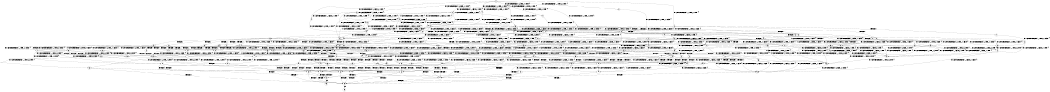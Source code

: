 digraph BCG {
size = "7, 10.5";
center = TRUE;
node [shape = circle];
0 [peripheries = 2];
0 -> 1 [label = "EX !0 !ATOMIC_EXCH_BRANCH (1, +0, TRUE, +0, 1, TRUE) !{}"];
0 -> 2 [label = "EX !2 !ATOMIC_EXCH_BRANCH (1, +0, FALSE, +0, 1, TRUE) !{}"];
0 -> 3 [label = "EX !1 !ATOMIC_EXCH_BRANCH (1, +1, TRUE, +0, 2, TRUE) !{}"];
0 -> 4 [label = "EX !0 !ATOMIC_EXCH_BRANCH (1, +0, TRUE, +0, 1, TRUE) !{}"];
0 -> 5 [label = "EX !2 !ATOMIC_EXCH_BRANCH (1, +0, FALSE, +0, 1, TRUE) !{}"];
0 -> 6 [label = "EX !1 !ATOMIC_EXCH_BRANCH (1, +1, TRUE, +0, 2, TRUE) !{}"];
1 -> 7 [label = "EX !2 !ATOMIC_EXCH_BRANCH (1, +0, FALSE, +0, 1, TRUE) !{}"];
2 -> 8 [label = "EX !0 !ATOMIC_EXCH_BRANCH (1, +0, TRUE, +0, 1, TRUE) !{}"];
3 -> 9 [label = "EX !0 !ATOMIC_EXCH_BRANCH (1, +0, TRUE, +0, 1, FALSE) !{}"];
4 -> 1 [label = "EX !0 !ATOMIC_EXCH_BRANCH (1, +0, TRUE, +0, 1, TRUE) !{}"];
4 -> 7 [label = "EX !2 !ATOMIC_EXCH_BRANCH (1, +0, FALSE, +0, 1, TRUE) !{}"];
4 -> 10 [label = "EX !1 !ATOMIC_EXCH_BRANCH (1, +1, TRUE, +0, 2, TRUE) !{}"];
4 -> 4 [label = "EX !0 !ATOMIC_EXCH_BRANCH (1, +0, TRUE, +0, 1, TRUE) !{}"];
4 -> 11 [label = "EX !2 !ATOMIC_EXCH_BRANCH (1, +0, FALSE, +0, 1, TRUE) !{}"];
4 -> 12 [label = "EX !1 !ATOMIC_EXCH_BRANCH (1, +1, TRUE, +0, 2, TRUE) !{}"];
5 -> 2 [label = "EX !2 !ATOMIC_EXCH_BRANCH (1, +0, FALSE, +0, 1, TRUE) !{}"];
5 -> 8 [label = "EX !0 !ATOMIC_EXCH_BRANCH (1, +0, TRUE, +0, 1, TRUE) !{}"];
5 -> 13 [label = "EX !1 !ATOMIC_EXCH_BRANCH (1, +1, TRUE, +0, 2, TRUE) !{}"];
5 -> 5 [label = "EX !2 !ATOMIC_EXCH_BRANCH (1, +0, FALSE, +0, 1, TRUE) !{}"];
5 -> 14 [label = "EX !0 !ATOMIC_EXCH_BRANCH (1, +0, TRUE, +0, 1, TRUE) !{}"];
5 -> 15 [label = "EX !1 !ATOMIC_EXCH_BRANCH (1, +1, TRUE, +0, 2, TRUE) !{}"];
6 -> 9 [label = "EX !0 !ATOMIC_EXCH_BRANCH (1, +0, TRUE, +0, 1, FALSE) !{}"];
6 -> 16 [label = "EX !2 !ATOMIC_EXCH_BRANCH (1, +0, FALSE, +0, 1, FALSE) !{}"];
6 -> 17 [label = "TERMINATE !1"];
6 -> 18 [label = "EX !0 !ATOMIC_EXCH_BRANCH (1, +0, TRUE, +0, 1, FALSE) !{}"];
6 -> 19 [label = "EX !2 !ATOMIC_EXCH_BRANCH (1, +0, FALSE, +0, 1, FALSE) !{}"];
6 -> 20 [label = "TERMINATE !1"];
7 -> 8 [label = "EX !0 !ATOMIC_EXCH_BRANCH (1, +0, TRUE, +0, 1, TRUE) !{}"];
8 -> 21 [label = "EX !1 !ATOMIC_EXCH_BRANCH (1, +1, TRUE, +0, 2, TRUE) !{}"];
9 -> 22 [label = "EX !0 !ATOMIC_EXCH_BRANCH (1, +1, TRUE, +0, 3, TRUE) !{}"];
10 -> 9 [label = "EX !0 !ATOMIC_EXCH_BRANCH (1, +0, TRUE, +0, 1, FALSE) !{}"];
11 -> 8 [label = "EX !0 !ATOMIC_EXCH_BRANCH (1, +0, TRUE, +0, 1, TRUE) !{}"];
11 -> 7 [label = "EX !2 !ATOMIC_EXCH_BRANCH (1, +0, FALSE, +0, 1, TRUE) !{}"];
11 -> 21 [label = "EX !1 !ATOMIC_EXCH_BRANCH (1, +1, TRUE, +0, 2, TRUE) !{}"];
11 -> 14 [label = "EX !0 !ATOMIC_EXCH_BRANCH (1, +0, TRUE, +0, 1, TRUE) !{}"];
11 -> 11 [label = "EX !2 !ATOMIC_EXCH_BRANCH (1, +0, FALSE, +0, 1, TRUE) !{}"];
11 -> 23 [label = "EX !1 !ATOMIC_EXCH_BRANCH (1, +1, TRUE, +0, 2, TRUE) !{}"];
12 -> 9 [label = "EX !0 !ATOMIC_EXCH_BRANCH (1, +0, TRUE, +0, 1, FALSE) !{}"];
12 -> 24 [label = "EX !2 !ATOMIC_EXCH_BRANCH (1, +0, FALSE, +0, 1, FALSE) !{}"];
12 -> 25 [label = "TERMINATE !1"];
12 -> 18 [label = "EX !0 !ATOMIC_EXCH_BRANCH (1, +0, TRUE, +0, 1, FALSE) !{}"];
12 -> 26 [label = "EX !2 !ATOMIC_EXCH_BRANCH (1, +0, FALSE, +0, 1, FALSE) !{}"];
12 -> 27 [label = "TERMINATE !1"];
13 -> 16 [label = "EX !2 !ATOMIC_EXCH_BRANCH (1, +0, FALSE, +0, 1, FALSE) !{}"];
14 -> 8 [label = "EX !0 !ATOMIC_EXCH_BRANCH (1, +0, TRUE, +0, 1, TRUE) !{}"];
14 -> 7 [label = "EX !2 !ATOMIC_EXCH_BRANCH (1, +0, FALSE, +0, 1, TRUE) !{}"];
14 -> 21 [label = "EX !1 !ATOMIC_EXCH_BRANCH (1, +1, TRUE, +0, 2, TRUE) !{}"];
14 -> 14 [label = "EX !0 !ATOMIC_EXCH_BRANCH (1, +0, TRUE, +0, 1, TRUE) !{}"];
14 -> 11 [label = "EX !2 !ATOMIC_EXCH_BRANCH (1, +0, FALSE, +0, 1, TRUE) !{}"];
14 -> 23 [label = "EX !1 !ATOMIC_EXCH_BRANCH (1, +1, TRUE, +0, 2, TRUE) !{}"];
15 -> 16 [label = "EX !2 !ATOMIC_EXCH_BRANCH (1, +0, FALSE, +0, 1, FALSE) !{}"];
15 -> 28 [label = "EX !0 !ATOMIC_EXCH_BRANCH (1, +0, TRUE, +0, 1, FALSE) !{}"];
15 -> 29 [label = "TERMINATE !1"];
15 -> 19 [label = "EX !2 !ATOMIC_EXCH_BRANCH (1, +0, FALSE, +0, 1, FALSE) !{}"];
15 -> 30 [label = "EX !0 !ATOMIC_EXCH_BRANCH (1, +0, TRUE, +0, 1, FALSE) !{}"];
15 -> 31 [label = "TERMINATE !1"];
16 -> 32 [label = "EX !0 !ATOMIC_EXCH_BRANCH (1, +0, TRUE, +0, 1, FALSE) !{}"];
17 -> 33 [label = "EX !0 !ATOMIC_EXCH_BRANCH (1, +0, TRUE, +0, 1, FALSE) !{}"];
18 -> 22 [label = "EX !0 !ATOMIC_EXCH_BRANCH (1, +1, TRUE, +0, 3, TRUE) !{}"];
18 -> 34 [label = "EX !2 !ATOMIC_EXCH_BRANCH (1, +0, FALSE, +0, 1, TRUE) !{}"];
18 -> 35 [label = "TERMINATE !1"];
18 -> 36 [label = "EX !0 !ATOMIC_EXCH_BRANCH (1, +1, TRUE, +0, 3, TRUE) !{}"];
18 -> 37 [label = "EX !2 !ATOMIC_EXCH_BRANCH (1, +0, FALSE, +0, 1, TRUE) !{}"];
18 -> 38 [label = "TERMINATE !1"];
19 -> 32 [label = "EX !0 !ATOMIC_EXCH_BRANCH (1, +0, TRUE, +0, 1, FALSE) !{}"];
19 -> 39 [label = "TERMINATE !2"];
19 -> 40 [label = "TERMINATE !1"];
19 -> 41 [label = "EX !0 !ATOMIC_EXCH_BRANCH (1, +0, TRUE, +0, 1, FALSE) !{}"];
19 -> 42 [label = "TERMINATE !2"];
19 -> 43 [label = "TERMINATE !1"];
20 -> 33 [label = "EX !0 !ATOMIC_EXCH_BRANCH (1, +0, TRUE, +0, 1, FALSE) !{}"];
20 -> 44 [label = "EX !2 !ATOMIC_EXCH_BRANCH (1, +0, FALSE, +0, 1, FALSE) !{}"];
20 -> 45 [label = "EX !0 !ATOMIC_EXCH_BRANCH (1, +0, TRUE, +0, 1, FALSE) !{}"];
20 -> 46 [label = "EX !2 !ATOMIC_EXCH_BRANCH (1, +0, FALSE, +0, 1, FALSE) !{}"];
21 -> 28 [label = "EX !0 !ATOMIC_EXCH_BRANCH (1, +0, TRUE, +0, 1, FALSE) !{}"];
22 -> 47 [label = "EX !2 !ATOMIC_EXCH_BRANCH (1, +0, FALSE, +0, 1, FALSE) !{}"];
23 -> 28 [label = "EX !0 !ATOMIC_EXCH_BRANCH (1, +0, TRUE, +0, 1, FALSE) !{}"];
23 -> 24 [label = "EX !2 !ATOMIC_EXCH_BRANCH (1, +0, FALSE, +0, 1, FALSE) !{}"];
23 -> 48 [label = "TERMINATE !1"];
23 -> 30 [label = "EX !0 !ATOMIC_EXCH_BRANCH (1, +0, TRUE, +0, 1, FALSE) !{}"];
23 -> 26 [label = "EX !2 !ATOMIC_EXCH_BRANCH (1, +0, FALSE, +0, 1, FALSE) !{}"];
23 -> 49 [label = "TERMINATE !1"];
24 -> 32 [label = "EX !0 !ATOMIC_EXCH_BRANCH (1, +0, TRUE, +0, 1, FALSE) !{}"];
25 -> 50 [label = "EX !2 !ATOMIC_EXCH_BRANCH (1, +0, FALSE, +0, 1, FALSE) !{}"];
26 -> 32 [label = "EX !0 !ATOMIC_EXCH_BRANCH (1, +0, TRUE, +0, 1, FALSE) !{}"];
26 -> 51 [label = "TERMINATE !2"];
26 -> 52 [label = "TERMINATE !1"];
26 -> 41 [label = "EX !0 !ATOMIC_EXCH_BRANCH (1, +0, TRUE, +0, 1, FALSE) !{}"];
26 -> 53 [label = "TERMINATE !2"];
26 -> 54 [label = "TERMINATE !1"];
27 -> 50 [label = "EX !2 !ATOMIC_EXCH_BRANCH (1, +0, FALSE, +0, 1, FALSE) !{}"];
27 -> 33 [label = "EX !0 !ATOMIC_EXCH_BRANCH (1, +0, TRUE, +0, 1, FALSE) !{}"];
27 -> 55 [label = "EX !2 !ATOMIC_EXCH_BRANCH (1, +0, FALSE, +0, 1, FALSE) !{}"];
27 -> 45 [label = "EX !0 !ATOMIC_EXCH_BRANCH (1, +0, TRUE, +0, 1, FALSE) !{}"];
28 -> 56 [label = "EX !0 !ATOMIC_EXCH_BRANCH (1, +1, TRUE, +0, 3, TRUE) !{}"];
29 -> 57 [label = "EX !0 !ATOMIC_EXCH_BRANCH (1, +0, TRUE, +0, 1, FALSE) !{}"];
30 -> 56 [label = "EX !0 !ATOMIC_EXCH_BRANCH (1, +1, TRUE, +0, 3, TRUE) !{}"];
30 -> 34 [label = "EX !2 !ATOMIC_EXCH_BRANCH (1, +0, FALSE, +0, 1, TRUE) !{}"];
30 -> 58 [label = "TERMINATE !1"];
30 -> 59 [label = "EX !0 !ATOMIC_EXCH_BRANCH (1, +1, TRUE, +0, 3, TRUE) !{}"];
30 -> 37 [label = "EX !2 !ATOMIC_EXCH_BRANCH (1, +0, FALSE, +0, 1, TRUE) !{}"];
30 -> 60 [label = "TERMINATE !1"];
31 -> 57 [label = "EX !0 !ATOMIC_EXCH_BRANCH (1, +0, TRUE, +0, 1, FALSE) !{}"];
31 -> 44 [label = "EX !2 !ATOMIC_EXCH_BRANCH (1, +0, FALSE, +0, 1, FALSE) !{}"];
31 -> 61 [label = "EX !0 !ATOMIC_EXCH_BRANCH (1, +0, TRUE, +0, 1, FALSE) !{}"];
31 -> 46 [label = "EX !2 !ATOMIC_EXCH_BRANCH (1, +0, FALSE, +0, 1, FALSE) !{}"];
32 -> 62 [label = "EX !0 !ATOMIC_EXCH_BRANCH (1, +1, TRUE, +0, 3, TRUE) !{}"];
33 -> 63 [label = "EX !0 !ATOMIC_EXCH_BRANCH (1, +1, TRUE, +0, 3, TRUE) !{}"];
34 -> 56 [label = "EX !0 !ATOMIC_EXCH_BRANCH (1, +1, TRUE, +0, 3, TRUE) !{}"];
35 -> 64 [label = "EX !2 !ATOMIC_EXCH_BRANCH (1, +0, FALSE, +0, 1, TRUE) !{}"];
36 -> 47 [label = "EX !2 !ATOMIC_EXCH_BRANCH (1, +0, FALSE, +0, 1, FALSE) !{}"];
36 -> 65 [label = "TERMINATE !0"];
36 -> 66 [label = "TERMINATE !1"];
36 -> 67 [label = "EX !2 !ATOMIC_EXCH_BRANCH (1, +0, FALSE, +0, 1, FALSE) !{}"];
36 -> 68 [label = "TERMINATE !0"];
36 -> 69 [label = "TERMINATE !1"];
37 -> 56 [label = "EX !0 !ATOMIC_EXCH_BRANCH (1, +1, TRUE, +0, 3, TRUE) !{}"];
37 -> 34 [label = "EX !2 !ATOMIC_EXCH_BRANCH (1, +0, FALSE, +0, 1, TRUE) !{}"];
37 -> 58 [label = "TERMINATE !1"];
37 -> 59 [label = "EX !0 !ATOMIC_EXCH_BRANCH (1, +1, TRUE, +0, 3, TRUE) !{}"];
37 -> 37 [label = "EX !2 !ATOMIC_EXCH_BRANCH (1, +0, FALSE, +0, 1, TRUE) !{}"];
37 -> 60 [label = "TERMINATE !1"];
38 -> 64 [label = "EX !2 !ATOMIC_EXCH_BRANCH (1, +0, FALSE, +0, 1, TRUE) !{}"];
38 -> 63 [label = "EX !0 !ATOMIC_EXCH_BRANCH (1, +1, TRUE, +0, 3, TRUE) !{}"];
38 -> 70 [label = "EX !2 !ATOMIC_EXCH_BRANCH (1, +0, FALSE, +0, 1, TRUE) !{}"];
38 -> 71 [label = "EX !0 !ATOMIC_EXCH_BRANCH (1, +1, TRUE, +0, 3, TRUE) !{}"];
39 -> 72 [label = "EX !0 !ATOMIC_EXCH_BRANCH (1, +0, TRUE, +0, 1, FALSE) !{}"];
40 -> 73 [label = "EX !0 !ATOMIC_EXCH_BRANCH (1, +0, TRUE, +0, 1, FALSE) !{}"];
41 -> 62 [label = "EX !0 !ATOMIC_EXCH_BRANCH (1, +1, TRUE, +0, 3, TRUE) !{}"];
41 -> 74 [label = "TERMINATE !2"];
41 -> 75 [label = "TERMINATE !1"];
41 -> 76 [label = "EX !0 !ATOMIC_EXCH_BRANCH (1, +1, TRUE, +0, 3, TRUE) !{}"];
41 -> 77 [label = "TERMINATE !2"];
41 -> 78 [label = "TERMINATE !1"];
42 -> 72 [label = "EX !0 !ATOMIC_EXCH_BRANCH (1, +0, TRUE, +0, 1, FALSE) !{}"];
42 -> 79 [label = "TERMINATE !1"];
42 -> 80 [label = "EX !0 !ATOMIC_EXCH_BRANCH (1, +0, TRUE, +0, 1, FALSE) !{}"];
42 -> 81 [label = "TERMINATE !1"];
43 -> 73 [label = "EX !0 !ATOMIC_EXCH_BRANCH (1, +0, TRUE, +0, 1, FALSE) !{}"];
43 -> 79 [label = "TERMINATE !2"];
43 -> 82 [label = "EX !0 !ATOMIC_EXCH_BRANCH (1, +0, TRUE, +0, 1, FALSE) !{}"];
43 -> 81 [label = "TERMINATE !2"];
44 -> 73 [label = "EX !0 !ATOMIC_EXCH_BRANCH (1, +0, TRUE, +0, 1, FALSE) !{}"];
45 -> 63 [label = "EX !0 !ATOMIC_EXCH_BRANCH (1, +1, TRUE, +0, 3, TRUE) !{}"];
45 -> 64 [label = "EX !2 !ATOMIC_EXCH_BRANCH (1, +0, FALSE, +0, 1, TRUE) !{}"];
45 -> 71 [label = "EX !0 !ATOMIC_EXCH_BRANCH (1, +1, TRUE, +0, 3, TRUE) !{}"];
45 -> 70 [label = "EX !2 !ATOMIC_EXCH_BRANCH (1, +0, FALSE, +0, 1, TRUE) !{}"];
46 -> 73 [label = "EX !0 !ATOMIC_EXCH_BRANCH (1, +0, TRUE, +0, 1, FALSE) !{}"];
46 -> 79 [label = "TERMINATE !2"];
46 -> 82 [label = "EX !0 !ATOMIC_EXCH_BRANCH (1, +0, TRUE, +0, 1, FALSE) !{}"];
46 -> 81 [label = "TERMINATE !2"];
47 -> 83 [label = "TERMINATE !0"];
48 -> 57 [label = "EX !0 !ATOMIC_EXCH_BRANCH (1, +0, TRUE, +0, 1, FALSE) !{}"];
49 -> 57 [label = "EX !0 !ATOMIC_EXCH_BRANCH (1, +0, TRUE, +0, 1, FALSE) !{}"];
49 -> 50 [label = "EX !2 !ATOMIC_EXCH_BRANCH (1, +0, FALSE, +0, 1, FALSE) !{}"];
49 -> 61 [label = "EX !0 !ATOMIC_EXCH_BRANCH (1, +0, TRUE, +0, 1, FALSE) !{}"];
49 -> 55 [label = "EX !2 !ATOMIC_EXCH_BRANCH (1, +0, FALSE, +0, 1, FALSE) !{}"];
50 -> 73 [label = "EX !0 !ATOMIC_EXCH_BRANCH (1, +0, TRUE, +0, 1, FALSE) !{}"];
51 -> 84 [label = "TERMINATE !1"];
52 -> 84 [label = "TERMINATE !2"];
53 -> 84 [label = "TERMINATE !1"];
53 -> 72 [label = "EX !0 !ATOMIC_EXCH_BRANCH (1, +0, TRUE, +0, 1, FALSE) !{}"];
53 -> 85 [label = "TERMINATE !1"];
53 -> 80 [label = "EX !0 !ATOMIC_EXCH_BRANCH (1, +0, TRUE, +0, 1, FALSE) !{}"];
54 -> 84 [label = "TERMINATE !2"];
54 -> 73 [label = "EX !0 !ATOMIC_EXCH_BRANCH (1, +0, TRUE, +0, 1, FALSE) !{}"];
54 -> 85 [label = "TERMINATE !2"];
54 -> 82 [label = "EX !0 !ATOMIC_EXCH_BRANCH (1, +0, TRUE, +0, 1, FALSE) !{}"];
55 -> 73 [label = "EX !0 !ATOMIC_EXCH_BRANCH (1, +0, TRUE, +0, 1, FALSE) !{}"];
55 -> 84 [label = "TERMINATE !2"];
55 -> 82 [label = "EX !0 !ATOMIC_EXCH_BRANCH (1, +0, TRUE, +0, 1, FALSE) !{}"];
55 -> 85 [label = "TERMINATE !2"];
56 -> 47 [label = "EX !2 !ATOMIC_EXCH_BRANCH (1, +0, FALSE, +0, 1, FALSE) !{}"];
57 -> 86 [label = "EX !0 !ATOMIC_EXCH_BRANCH (1, +1, TRUE, +0, 3, TRUE) !{}"];
58 -> 86 [label = "EX !0 !ATOMIC_EXCH_BRANCH (1, +1, TRUE, +0, 3, TRUE) !{}"];
59 -> 47 [label = "EX !2 !ATOMIC_EXCH_BRANCH (1, +0, FALSE, +0, 1, FALSE) !{}"];
59 -> 87 [label = "TERMINATE !0"];
59 -> 88 [label = "TERMINATE !1"];
59 -> 67 [label = "EX !2 !ATOMIC_EXCH_BRANCH (1, +0, FALSE, +0, 1, FALSE) !{}"];
59 -> 89 [label = "TERMINATE !0"];
59 -> 90 [label = "TERMINATE !1"];
60 -> 86 [label = "EX !0 !ATOMIC_EXCH_BRANCH (1, +1, TRUE, +0, 3, TRUE) !{}"];
60 -> 64 [label = "EX !2 !ATOMIC_EXCH_BRANCH (1, +0, FALSE, +0, 1, TRUE) !{}"];
60 -> 91 [label = "EX !0 !ATOMIC_EXCH_BRANCH (1, +1, TRUE, +0, 3, TRUE) !{}"];
60 -> 70 [label = "EX !2 !ATOMIC_EXCH_BRANCH (1, +0, FALSE, +0, 1, TRUE) !{}"];
61 -> 86 [label = "EX !0 !ATOMIC_EXCH_BRANCH (1, +1, TRUE, +0, 3, TRUE) !{}"];
61 -> 64 [label = "EX !2 !ATOMIC_EXCH_BRANCH (1, +0, FALSE, +0, 1, TRUE) !{}"];
61 -> 91 [label = "EX !0 !ATOMIC_EXCH_BRANCH (1, +1, TRUE, +0, 3, TRUE) !{}"];
61 -> 70 [label = "EX !2 !ATOMIC_EXCH_BRANCH (1, +0, FALSE, +0, 1, TRUE) !{}"];
62 -> 83 [label = "TERMINATE !0"];
63 -> 92 [label = "EX !2 !ATOMIC_EXCH_BRANCH (1, +0, FALSE, +0, 1, FALSE) !{}"];
64 -> 86 [label = "EX !0 !ATOMIC_EXCH_BRANCH (1, +1, TRUE, +0, 3, TRUE) !{}"];
65 -> 93 [label = "EX !2 !ATOMIC_EXCH_BRANCH (1, +0, FALSE, +0, 1, FALSE) !{}"];
66 -> 92 [label = "EX !2 !ATOMIC_EXCH_BRANCH (1, +0, FALSE, +0, 1, FALSE) !{}"];
67 -> 83 [label = "TERMINATE !0"];
67 -> 94 [label = "TERMINATE !2"];
67 -> 95 [label = "TERMINATE !1"];
67 -> 96 [label = "TERMINATE !0"];
67 -> 97 [label = "TERMINATE !2"];
67 -> 98 [label = "TERMINATE !1"];
68 -> 93 [label = "EX !2 !ATOMIC_EXCH_BRANCH (1, +0, FALSE, +0, 1, FALSE) !{}"];
68 -> 99 [label = "TERMINATE !1"];
68 -> 100 [label = "EX !2 !ATOMIC_EXCH_BRANCH (1, +0, FALSE, +0, 1, FALSE) !{}"];
68 -> 101 [label = "TERMINATE !1"];
69 -> 92 [label = "EX !2 !ATOMIC_EXCH_BRANCH (1, +0, FALSE, +0, 1, FALSE) !{}"];
69 -> 99 [label = "TERMINATE !0"];
69 -> 102 [label = "EX !2 !ATOMIC_EXCH_BRANCH (1, +0, FALSE, +0, 1, FALSE) !{}"];
69 -> 101 [label = "TERMINATE !0"];
70 -> 86 [label = "EX !0 !ATOMIC_EXCH_BRANCH (1, +1, TRUE, +0, 3, TRUE) !{}"];
70 -> 64 [label = "EX !2 !ATOMIC_EXCH_BRANCH (1, +0, FALSE, +0, 1, TRUE) !{}"];
70 -> 91 [label = "EX !0 !ATOMIC_EXCH_BRANCH (1, +1, TRUE, +0, 3, TRUE) !{}"];
70 -> 70 [label = "EX !2 !ATOMIC_EXCH_BRANCH (1, +0, FALSE, +0, 1, TRUE) !{}"];
71 -> 92 [label = "EX !2 !ATOMIC_EXCH_BRANCH (1, +0, FALSE, +0, 1, FALSE) !{}"];
71 -> 99 [label = "TERMINATE !0"];
71 -> 102 [label = "EX !2 !ATOMIC_EXCH_BRANCH (1, +0, FALSE, +0, 1, FALSE) !{}"];
71 -> 101 [label = "TERMINATE !0"];
72 -> 103 [label = "EX !0 !ATOMIC_EXCH_BRANCH (1, +1, TRUE, +0, 3, TRUE) !{}"];
73 -> 104 [label = "EX !0 !ATOMIC_EXCH_BRANCH (1, +1, TRUE, +0, 3, TRUE) !{}"];
74 -> 105 [label = "TERMINATE !1"];
75 -> 105 [label = "TERMINATE !2"];
76 -> 83 [label = "TERMINATE !0"];
76 -> 94 [label = "TERMINATE !2"];
76 -> 95 [label = "TERMINATE !1"];
76 -> 96 [label = "TERMINATE !0"];
76 -> 97 [label = "TERMINATE !2"];
76 -> 98 [label = "TERMINATE !1"];
77 -> 105 [label = "TERMINATE !1"];
77 -> 103 [label = "EX !0 !ATOMIC_EXCH_BRANCH (1, +1, TRUE, +0, 3, TRUE) !{}"];
77 -> 106 [label = "TERMINATE !1"];
77 -> 107 [label = "EX !0 !ATOMIC_EXCH_BRANCH (1, +1, TRUE, +0, 3, TRUE) !{}"];
78 -> 105 [label = "TERMINATE !2"];
78 -> 104 [label = "EX !0 !ATOMIC_EXCH_BRANCH (1, +1, TRUE, +0, 3, TRUE) !{}"];
78 -> 106 [label = "TERMINATE !2"];
78 -> 108 [label = "EX !0 !ATOMIC_EXCH_BRANCH (1, +1, TRUE, +0, 3, TRUE) !{}"];
79 -> 109 [label = "EX !0 !ATOMIC_EXCH_BRANCH (1, +0, TRUE, +0, 1, FALSE) !{}"];
80 -> 103 [label = "EX !0 !ATOMIC_EXCH_BRANCH (1, +1, TRUE, +0, 3, TRUE) !{}"];
80 -> 105 [label = "TERMINATE !1"];
80 -> 107 [label = "EX !0 !ATOMIC_EXCH_BRANCH (1, +1, TRUE, +0, 3, TRUE) !{}"];
80 -> 106 [label = "TERMINATE !1"];
81 -> 109 [label = "EX !0 !ATOMIC_EXCH_BRANCH (1, +0, TRUE, +0, 1, FALSE) !{}"];
81 -> 110 [label = "EX !0 !ATOMIC_EXCH_BRANCH (1, +0, TRUE, +0, 1, FALSE) !{}"];
82 -> 104 [label = "EX !0 !ATOMIC_EXCH_BRANCH (1, +1, TRUE, +0, 3, TRUE) !{}"];
82 -> 105 [label = "TERMINATE !2"];
82 -> 108 [label = "EX !0 !ATOMIC_EXCH_BRANCH (1, +1, TRUE, +0, 3, TRUE) !{}"];
82 -> 106 [label = "TERMINATE !2"];
83 -> 111 [label = "TERMINATE !2"];
84 -> 109 [label = "EX !0 !ATOMIC_EXCH_BRANCH (1, +0, TRUE, +0, 1, FALSE) !{}"];
85 -> 109 [label = "EX !0 !ATOMIC_EXCH_BRANCH (1, +0, TRUE, +0, 1, FALSE) !{}"];
85 -> 110 [label = "EX !0 !ATOMIC_EXCH_BRANCH (1, +0, TRUE, +0, 1, FALSE) !{}"];
86 -> 92 [label = "EX !2 !ATOMIC_EXCH_BRANCH (1, +0, FALSE, +0, 1, FALSE) !{}"];
87 -> 112 [label = "TERMINATE !1"];
88 -> 112 [label = "TERMINATE !0"];
89 -> 112 [label = "TERMINATE !1"];
89 -> 93 [label = "EX !2 !ATOMIC_EXCH_BRANCH (1, +0, FALSE, +0, 1, FALSE) !{}"];
89 -> 113 [label = "TERMINATE !1"];
89 -> 100 [label = "EX !2 !ATOMIC_EXCH_BRANCH (1, +0, FALSE, +0, 1, FALSE) !{}"];
90 -> 112 [label = "TERMINATE !0"];
90 -> 92 [label = "EX !2 !ATOMIC_EXCH_BRANCH (1, +0, FALSE, +0, 1, FALSE) !{}"];
90 -> 113 [label = "TERMINATE !0"];
90 -> 102 [label = "EX !2 !ATOMIC_EXCH_BRANCH (1, +0, FALSE, +0, 1, FALSE) !{}"];
91 -> 92 [label = "EX !2 !ATOMIC_EXCH_BRANCH (1, +0, FALSE, +0, 1, FALSE) !{}"];
91 -> 112 [label = "TERMINATE !0"];
91 -> 102 [label = "EX !2 !ATOMIC_EXCH_BRANCH (1, +0, FALSE, +0, 1, FALSE) !{}"];
91 -> 113 [label = "TERMINATE !0"];
92 -> 114 [label = "TERMINATE !0"];
93 -> 111 [label = "TERMINATE !2"];
94 -> 111 [label = "TERMINATE !0"];
95 -> 114 [label = "TERMINATE !0"];
96 -> 111 [label = "TERMINATE !2"];
96 -> 114 [label = "TERMINATE !1"];
96 -> 115 [label = "TERMINATE !2"];
96 -> 116 [label = "TERMINATE !1"];
97 -> 111 [label = "TERMINATE !0"];
97 -> 117 [label = "TERMINATE !1"];
97 -> 115 [label = "TERMINATE !0"];
97 -> 118 [label = "TERMINATE !1"];
98 -> 114 [label = "TERMINATE !0"];
98 -> 117 [label = "TERMINATE !2"];
98 -> 116 [label = "TERMINATE !0"];
98 -> 118 [label = "TERMINATE !2"];
99 -> 119 [label = "EX !2 !ATOMIC_EXCH_BRANCH (1, +0, FALSE, +0, 1, FALSE) !{}"];
100 -> 111 [label = "TERMINATE !2"];
100 -> 114 [label = "TERMINATE !1"];
100 -> 115 [label = "TERMINATE !2"];
100 -> 116 [label = "TERMINATE !1"];
101 -> 119 [label = "EX !2 !ATOMIC_EXCH_BRANCH (1, +0, FALSE, +0, 1, FALSE) !{}"];
101 -> 120 [label = "EX !2 !ATOMIC_EXCH_BRANCH (1, +0, FALSE, +0, 1, FALSE) !{}"];
102 -> 114 [label = "TERMINATE !0"];
102 -> 117 [label = "TERMINATE !2"];
102 -> 116 [label = "TERMINATE !0"];
102 -> 118 [label = "TERMINATE !2"];
103 -> 111 [label = "TERMINATE !0"];
104 -> 114 [label = "TERMINATE !0"];
105 -> 121 [label = "EX !0 !ATOMIC_EXCH_BRANCH (1, +1, TRUE, +0, 3, TRUE) !{}"];
106 -> 121 [label = "EX !0 !ATOMIC_EXCH_BRANCH (1, +1, TRUE, +0, 3, TRUE) !{}"];
106 -> 122 [label = "EX !0 !ATOMIC_EXCH_BRANCH (1, +1, TRUE, +0, 3, TRUE) !{}"];
107 -> 111 [label = "TERMINATE !0"];
107 -> 117 [label = "TERMINATE !1"];
107 -> 115 [label = "TERMINATE !0"];
107 -> 118 [label = "TERMINATE !1"];
108 -> 114 [label = "TERMINATE !0"];
108 -> 117 [label = "TERMINATE !2"];
108 -> 116 [label = "TERMINATE !0"];
108 -> 118 [label = "TERMINATE !2"];
109 -> 121 [label = "EX !0 !ATOMIC_EXCH_BRANCH (1, +1, TRUE, +0, 3, TRUE) !{}"];
110 -> 121 [label = "EX !0 !ATOMIC_EXCH_BRANCH (1, +1, TRUE, +0, 3, TRUE) !{}"];
110 -> 122 [label = "EX !0 !ATOMIC_EXCH_BRANCH (1, +1, TRUE, +0, 3, TRUE) !{}"];
111 -> 123 [label = "TERMINATE !1"];
112 -> 119 [label = "EX !2 !ATOMIC_EXCH_BRANCH (1, +0, FALSE, +0, 1, FALSE) !{}"];
113 -> 119 [label = "EX !2 !ATOMIC_EXCH_BRANCH (1, +0, FALSE, +0, 1, FALSE) !{}"];
113 -> 120 [label = "EX !2 !ATOMIC_EXCH_BRANCH (1, +0, FALSE, +0, 1, FALSE) !{}"];
114 -> 123 [label = "TERMINATE !2"];
115 -> 123 [label = "TERMINATE !1"];
115 -> 124 [label = "TERMINATE !1"];
116 -> 123 [label = "TERMINATE !2"];
116 -> 124 [label = "TERMINATE !2"];
117 -> 123 [label = "TERMINATE !0"];
118 -> 123 [label = "TERMINATE !0"];
118 -> 124 [label = "TERMINATE !0"];
119 -> 123 [label = "TERMINATE !2"];
120 -> 123 [label = "TERMINATE !2"];
120 -> 124 [label = "TERMINATE !2"];
121 -> 123 [label = "TERMINATE !0"];
122 -> 123 [label = "TERMINATE !0"];
122 -> 124 [label = "TERMINATE !0"];
123 -> 125 [label = "exit"];
124 -> 126 [label = "exit"];
}
